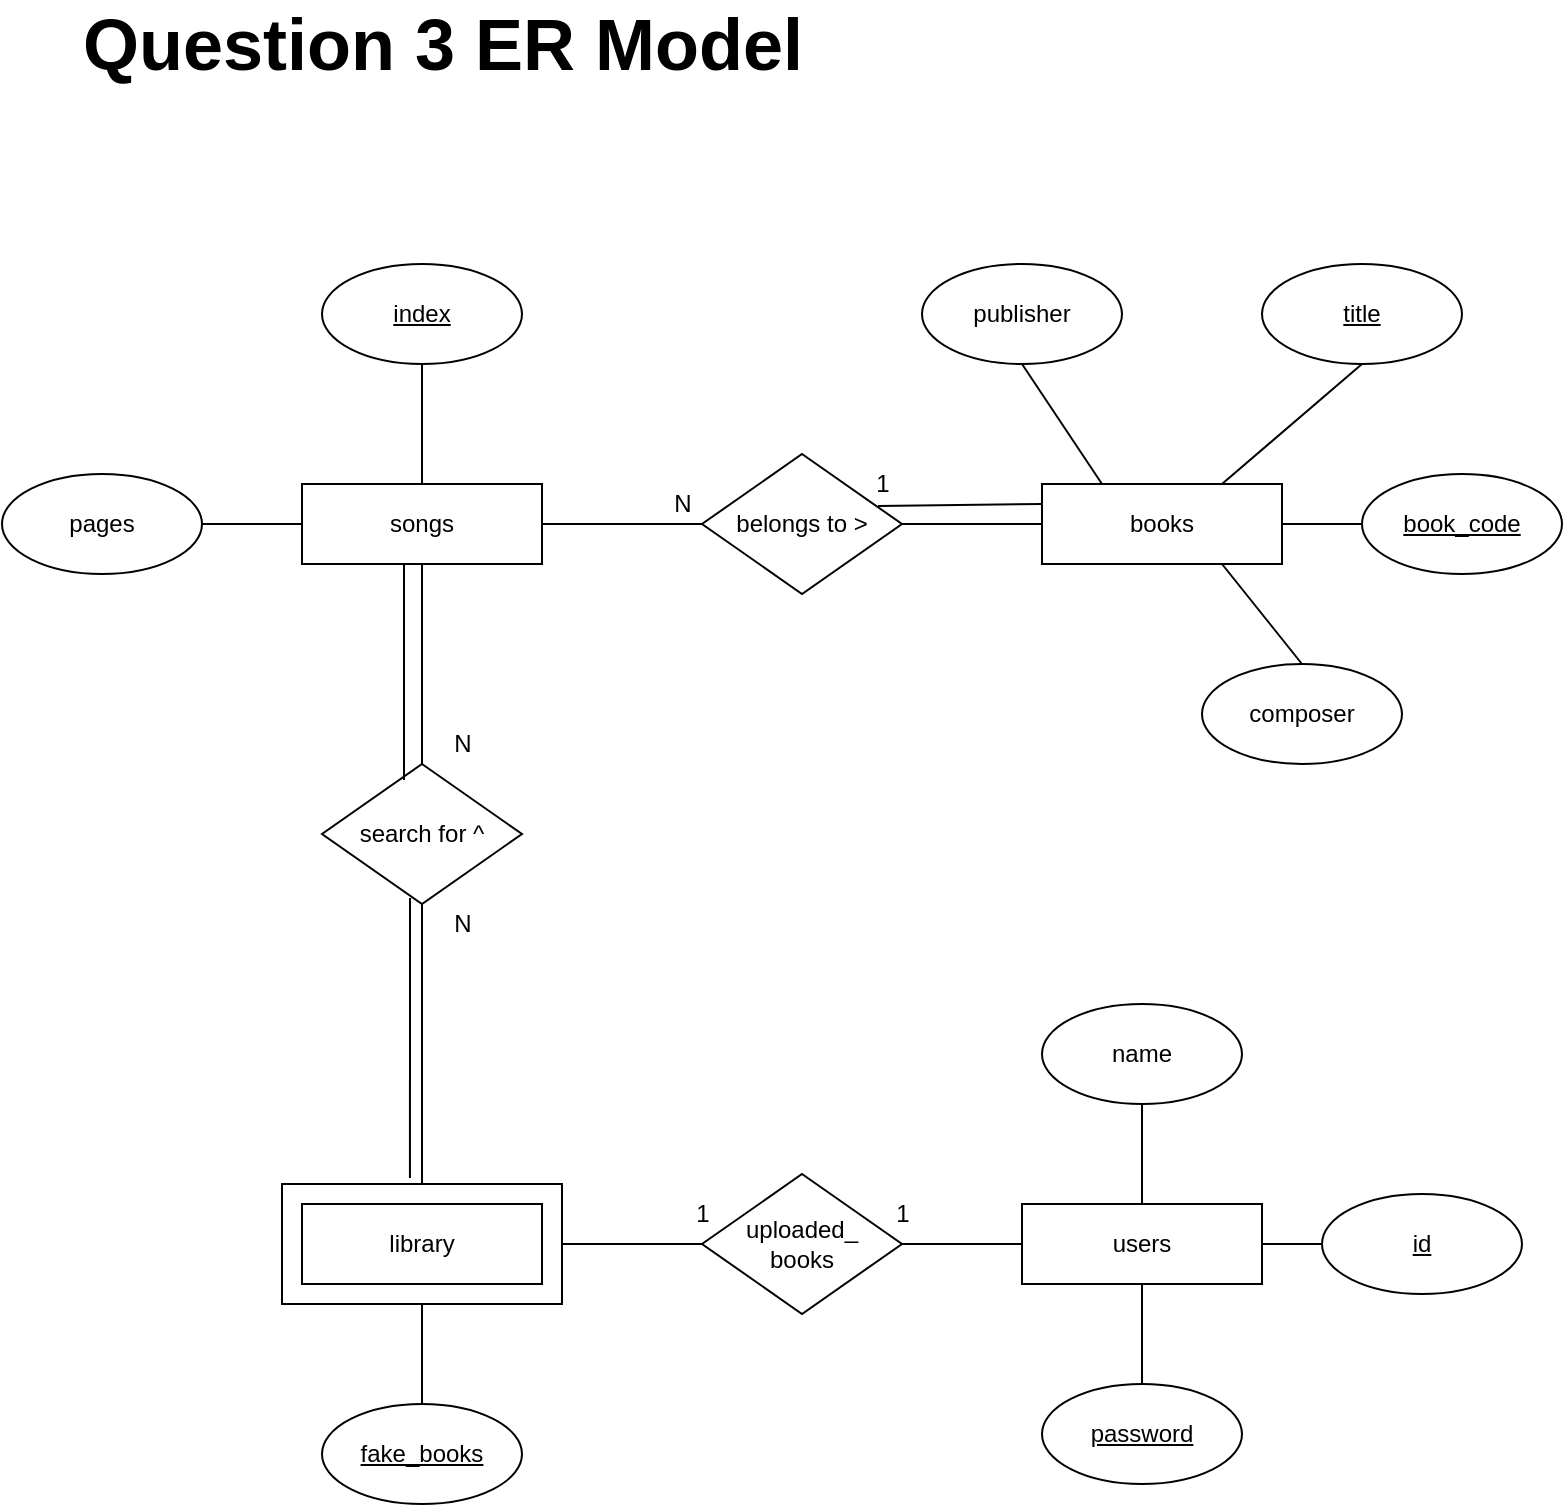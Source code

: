 <mxfile version="16.0.0" type="device"><diagram id="m1CZhG7wnd5cJYXy4G8y" name="Page-1"><mxGraphModel dx="1426" dy="712" grid="1" gridSize="10" guides="1" tooltips="1" connect="1" arrows="1" fold="1" page="1" pageScale="1" pageWidth="850" pageHeight="1100" math="0" shadow="0"><root><mxCell id="0"/><mxCell id="1" parent="0"/><mxCell id="ZtsNLhSdb-QbOQIa0WlB-12" value="" style="rounded=0;whiteSpace=wrap;html=1;" parent="1" vertex="1"><mxGeometry x="180" y="660" width="140" height="60" as="geometry"/></mxCell><mxCell id="ZtsNLhSdb-QbOQIa0WlB-1" value="songs" style="rounded=0;whiteSpace=wrap;html=1;" parent="1" vertex="1"><mxGeometry x="190" y="310" width="120" height="40" as="geometry"/></mxCell><mxCell id="ZtsNLhSdb-QbOQIa0WlB-2" value="&lt;u&gt;book_code&lt;/u&gt;" style="ellipse;whiteSpace=wrap;html=1;" parent="1" vertex="1"><mxGeometry x="720" y="305" width="100" height="50" as="geometry"/></mxCell><mxCell id="ZtsNLhSdb-QbOQIa0WlB-3" value="composer" style="ellipse;whiteSpace=wrap;html=1;" parent="1" vertex="1"><mxGeometry x="640" y="400" width="100" height="50" as="geometry"/></mxCell><mxCell id="ZtsNLhSdb-QbOQIa0WlB-4" value="publisher" style="ellipse;whiteSpace=wrap;html=1;" parent="1" vertex="1"><mxGeometry x="500" y="200" width="100" height="50" as="geometry"/></mxCell><mxCell id="ZtsNLhSdb-QbOQIa0WlB-5" value="&lt;u&gt;index&lt;/u&gt;" style="ellipse;whiteSpace=wrap;html=1;" parent="1" vertex="1"><mxGeometry x="200" y="200" width="100" height="50" as="geometry"/></mxCell><mxCell id="ZtsNLhSdb-QbOQIa0WlB-6" value="books" style="rounded=0;whiteSpace=wrap;html=1;" parent="1" vertex="1"><mxGeometry x="560" y="310" width="120" height="40" as="geometry"/></mxCell><mxCell id="ZtsNLhSdb-QbOQIa0WlB-7" value="&lt;u&gt;title&lt;/u&gt;" style="ellipse;whiteSpace=wrap;html=1;" parent="1" vertex="1"><mxGeometry x="670" y="200" width="100" height="50" as="geometry"/></mxCell><mxCell id="ZtsNLhSdb-QbOQIa0WlB-8" value="users" style="rounded=0;whiteSpace=wrap;html=1;" parent="1" vertex="1"><mxGeometry x="550" y="670" width="120" height="40" as="geometry"/></mxCell><mxCell id="ZtsNLhSdb-QbOQIa0WlB-9" value="&lt;u&gt;id&lt;/u&gt;" style="ellipse;whiteSpace=wrap;html=1;" parent="1" vertex="1"><mxGeometry x="700" y="665" width="100" height="50" as="geometry"/></mxCell><mxCell id="ZtsNLhSdb-QbOQIa0WlB-10" value="&lt;u&gt;password&lt;/u&gt;" style="ellipse;whiteSpace=wrap;html=1;" parent="1" vertex="1"><mxGeometry x="560" y="760" width="100" height="50" as="geometry"/></mxCell><mxCell id="ZtsNLhSdb-QbOQIa0WlB-11" value="library" style="rounded=0;whiteSpace=wrap;html=1;" parent="1" vertex="1"><mxGeometry x="190" y="670" width="120" height="40" as="geometry"/></mxCell><mxCell id="ZtsNLhSdb-QbOQIa0WlB-13" value="&lt;u&gt;fake_books&lt;/u&gt;" style="ellipse;whiteSpace=wrap;html=1;" parent="1" vertex="1"><mxGeometry x="200" y="770" width="100" height="50" as="geometry"/></mxCell><mxCell id="ZtsNLhSdb-QbOQIa0WlB-14" value="uploaded_&lt;br&gt;books" style="rhombus;whiteSpace=wrap;html=1;" parent="1" vertex="1"><mxGeometry x="390" y="655" width="100" height="70" as="geometry"/></mxCell><mxCell id="ZtsNLhSdb-QbOQIa0WlB-15" value="search for ^" style="rhombus;whiteSpace=wrap;html=1;" parent="1" vertex="1"><mxGeometry x="200" y="450" width="100" height="70" as="geometry"/></mxCell><mxCell id="ZtsNLhSdb-QbOQIa0WlB-16" value="name" style="ellipse;whiteSpace=wrap;html=1;" parent="1" vertex="1"><mxGeometry x="560" y="570" width="100" height="50" as="geometry"/></mxCell><mxCell id="ZtsNLhSdb-QbOQIa0WlB-17" value="" style="endArrow=none;html=1;rounded=0;entryX=0.5;entryY=0;entryDx=0;entryDy=0;exitX=0.5;exitY=1;exitDx=0;exitDy=0;" parent="1" source="ZtsNLhSdb-QbOQIa0WlB-16" target="ZtsNLhSdb-QbOQIa0WlB-8" edge="1"><mxGeometry width="50" height="50" relative="1" as="geometry"><mxPoint x="400" y="700" as="sourcePoint"/><mxPoint x="450" y="650" as="targetPoint"/></mxGeometry></mxCell><mxCell id="ZtsNLhSdb-QbOQIa0WlB-18" value="" style="endArrow=none;html=1;rounded=0;entryX=1;entryY=0.5;entryDx=0;entryDy=0;exitX=0;exitY=0.5;exitDx=0;exitDy=0;" parent="1" source="ZtsNLhSdb-QbOQIa0WlB-9" target="ZtsNLhSdb-QbOQIa0WlB-8" edge="1"><mxGeometry width="50" height="50" relative="1" as="geometry"><mxPoint x="620" y="630" as="sourcePoint"/><mxPoint x="620" y="680" as="targetPoint"/></mxGeometry></mxCell><mxCell id="ZtsNLhSdb-QbOQIa0WlB-19" value="" style="endArrow=none;html=1;rounded=0;entryX=0.5;entryY=0;entryDx=0;entryDy=0;exitX=0.5;exitY=1;exitDx=0;exitDy=0;" parent="1" source="ZtsNLhSdb-QbOQIa0WlB-8" target="ZtsNLhSdb-QbOQIa0WlB-10" edge="1"><mxGeometry width="50" height="50" relative="1" as="geometry"><mxPoint x="630" y="640" as="sourcePoint"/><mxPoint x="630" y="690" as="targetPoint"/></mxGeometry></mxCell><mxCell id="ZtsNLhSdb-QbOQIa0WlB-20" value="" style="endArrow=none;html=1;rounded=0;entryX=0;entryY=0.5;entryDx=0;entryDy=0;exitX=1;exitY=0.5;exitDx=0;exitDy=0;" parent="1" source="ZtsNLhSdb-QbOQIa0WlB-14" target="ZtsNLhSdb-QbOQIa0WlB-8" edge="1"><mxGeometry width="50" height="50" relative="1" as="geometry"><mxPoint x="640" y="650" as="sourcePoint"/><mxPoint x="640" y="700" as="targetPoint"/></mxGeometry></mxCell><mxCell id="ZtsNLhSdb-QbOQIa0WlB-21" value="" style="endArrow=none;html=1;rounded=0;entryX=0;entryY=0.5;entryDx=0;entryDy=0;exitX=1;exitY=0.5;exitDx=0;exitDy=0;" parent="1" source="ZtsNLhSdb-QbOQIa0WlB-12" target="ZtsNLhSdb-QbOQIa0WlB-14" edge="1"><mxGeometry width="50" height="50" relative="1" as="geometry"><mxPoint x="650" y="660" as="sourcePoint"/><mxPoint x="650" y="710" as="targetPoint"/></mxGeometry></mxCell><mxCell id="ZtsNLhSdb-QbOQIa0WlB-22" value="" style="endArrow=none;html=1;rounded=0;entryX=0.5;entryY=0;entryDx=0;entryDy=0;exitX=0.5;exitY=1;exitDx=0;exitDy=0;" parent="1" source="ZtsNLhSdb-QbOQIa0WlB-12" target="ZtsNLhSdb-QbOQIa0WlB-13" edge="1"><mxGeometry width="50" height="50" relative="1" as="geometry"><mxPoint x="660" y="670" as="sourcePoint"/><mxPoint x="660" y="720" as="targetPoint"/></mxGeometry></mxCell><mxCell id="ZtsNLhSdb-QbOQIa0WlB-23" value="1" style="text;html=1;align=center;verticalAlign=middle;resizable=0;points=[];autosize=1;strokeColor=none;fillColor=none;" parent="1" vertex="1"><mxGeometry x="480" y="665" width="20" height="20" as="geometry"/></mxCell><mxCell id="ZtsNLhSdb-QbOQIa0WlB-24" value="1" style="text;html=1;align=center;verticalAlign=middle;resizable=0;points=[];autosize=1;strokeColor=none;fillColor=none;" parent="1" vertex="1"><mxGeometry x="380" y="665" width="20" height="20" as="geometry"/></mxCell><mxCell id="ZtsNLhSdb-QbOQIa0WlB-25" value="" style="endArrow=none;html=1;rounded=0;entryX=0.5;entryY=0;entryDx=0;entryDy=0;exitX=0.5;exitY=1;exitDx=0;exitDy=0;" parent="1" source="ZtsNLhSdb-QbOQIa0WlB-15" target="ZtsNLhSdb-QbOQIa0WlB-12" edge="1"><mxGeometry width="50" height="50" relative="1" as="geometry"><mxPoint x="260" y="730" as="sourcePoint"/><mxPoint x="260" y="780" as="targetPoint"/></mxGeometry></mxCell><mxCell id="ZtsNLhSdb-QbOQIa0WlB-26" value="" style="endArrow=none;html=1;rounded=0;exitX=0.5;exitY=1;exitDx=0;exitDy=0;entryX=0.5;entryY=0;entryDx=0;entryDy=0;" parent="1" source="ZtsNLhSdb-QbOQIa0WlB-1" target="ZtsNLhSdb-QbOQIa0WlB-15" edge="1"><mxGeometry width="50" height="50" relative="1" as="geometry"><mxPoint x="260" y="530" as="sourcePoint"/><mxPoint x="170" y="430" as="targetPoint"/></mxGeometry></mxCell><mxCell id="ZtsNLhSdb-QbOQIa0WlB-27" value="" style="endArrow=none;html=1;rounded=0;entryX=0;entryY=0.5;entryDx=0;entryDy=0;exitX=1;exitY=0.5;exitDx=0;exitDy=0;" parent="1" source="ZtsNLhSdb-QbOQIa0WlB-6" target="ZtsNLhSdb-QbOQIa0WlB-2" edge="1"><mxGeometry width="50" height="50" relative="1" as="geometry"><mxPoint x="620" y="630" as="sourcePoint"/><mxPoint x="620" y="680" as="targetPoint"/></mxGeometry></mxCell><mxCell id="ZtsNLhSdb-QbOQIa0WlB-28" value="" style="endArrow=none;html=1;rounded=0;entryX=0.5;entryY=1;entryDx=0;entryDy=0;exitX=0.75;exitY=0;exitDx=0;exitDy=0;" parent="1" source="ZtsNLhSdb-QbOQIa0WlB-6" target="ZtsNLhSdb-QbOQIa0WlB-7" edge="1"><mxGeometry width="50" height="50" relative="1" as="geometry"><mxPoint x="690" y="340" as="sourcePoint"/><mxPoint x="730" y="340" as="targetPoint"/></mxGeometry></mxCell><mxCell id="ZtsNLhSdb-QbOQIa0WlB-29" value="" style="endArrow=none;html=1;rounded=0;entryX=0.5;entryY=1;entryDx=0;entryDy=0;exitX=0.25;exitY=0;exitDx=0;exitDy=0;" parent="1" source="ZtsNLhSdb-QbOQIa0WlB-6" target="ZtsNLhSdb-QbOQIa0WlB-4" edge="1"><mxGeometry width="50" height="50" relative="1" as="geometry"><mxPoint x="660" y="320" as="sourcePoint"/><mxPoint x="730" y="260" as="targetPoint"/></mxGeometry></mxCell><mxCell id="ZtsNLhSdb-QbOQIa0WlB-31" value="" style="endArrow=none;html=1;rounded=0;entryX=0.5;entryY=0;entryDx=0;entryDy=0;exitX=0.75;exitY=1;exitDx=0;exitDy=0;" parent="1" source="ZtsNLhSdb-QbOQIa0WlB-6" target="ZtsNLhSdb-QbOQIa0WlB-3" edge="1"><mxGeometry width="50" height="50" relative="1" as="geometry"><mxPoint x="660" y="320" as="sourcePoint"/><mxPoint x="730" y="260" as="targetPoint"/></mxGeometry></mxCell><mxCell id="ZtsNLhSdb-QbOQIa0WlB-32" value="" style="endArrow=none;html=1;rounded=0;entryX=0.5;entryY=0;entryDx=0;entryDy=0;exitX=0.5;exitY=1;exitDx=0;exitDy=0;" parent="1" source="ZtsNLhSdb-QbOQIa0WlB-5" target="ZtsNLhSdb-QbOQIa0WlB-1" edge="1"><mxGeometry width="50" height="50" relative="1" as="geometry"><mxPoint x="600" y="320" as="sourcePoint"/><mxPoint x="560" y="260" as="targetPoint"/></mxGeometry></mxCell><mxCell id="ZtsNLhSdb-QbOQIa0WlB-33" value="N" style="text;html=1;align=center;verticalAlign=middle;resizable=0;points=[];autosize=1;strokeColor=none;fillColor=none;" parent="1" vertex="1"><mxGeometry x="260" y="430" width="20" height="20" as="geometry"/></mxCell><mxCell id="ZtsNLhSdb-QbOQIa0WlB-34" value="N" style="text;html=1;align=center;verticalAlign=middle;resizable=0;points=[];autosize=1;strokeColor=none;fillColor=none;" parent="1" vertex="1"><mxGeometry x="260" y="520" width="20" height="20" as="geometry"/></mxCell><mxCell id="ZtsNLhSdb-QbOQIa0WlB-36" value="pages" style="ellipse;whiteSpace=wrap;html=1;" parent="1" vertex="1"><mxGeometry x="40" y="305" width="100" height="50" as="geometry"/></mxCell><mxCell id="ZtsNLhSdb-QbOQIa0WlB-37" value="" style="endArrow=none;html=1;rounded=0;entryX=0;entryY=0.5;entryDx=0;entryDy=0;exitX=1;exitY=0.5;exitDx=0;exitDy=0;" parent="1" source="ZtsNLhSdb-QbOQIa0WlB-36" target="ZtsNLhSdb-QbOQIa0WlB-1" edge="1"><mxGeometry width="50" height="50" relative="1" as="geometry"><mxPoint x="260" y="260" as="sourcePoint"/><mxPoint x="260" y="320" as="targetPoint"/></mxGeometry></mxCell><mxCell id="ZtsNLhSdb-QbOQIa0WlB-38" value="belongs to &amp;gt;" style="rhombus;whiteSpace=wrap;html=1;" parent="1" vertex="1"><mxGeometry x="390" y="295" width="100" height="70" as="geometry"/></mxCell><mxCell id="ZtsNLhSdb-QbOQIa0WlB-39" value="" style="endArrow=none;html=1;rounded=0;entryX=1;entryY=0.5;entryDx=0;entryDy=0;exitX=0;exitY=0.5;exitDx=0;exitDy=0;" parent="1" source="ZtsNLhSdb-QbOQIa0WlB-6" target="ZtsNLhSdb-QbOQIa0WlB-38" edge="1"><mxGeometry width="50" height="50" relative="1" as="geometry"><mxPoint x="260" y="260" as="sourcePoint"/><mxPoint x="260" y="320" as="targetPoint"/></mxGeometry></mxCell><mxCell id="ZtsNLhSdb-QbOQIa0WlB-40" value="" style="endArrow=none;html=1;rounded=0;exitX=0;exitY=0.5;exitDx=0;exitDy=0;entryX=1;entryY=0.5;entryDx=0;entryDy=0;" parent="1" source="ZtsNLhSdb-QbOQIa0WlB-38" target="ZtsNLhSdb-QbOQIa0WlB-1" edge="1"><mxGeometry width="50" height="50" relative="1" as="geometry"><mxPoint x="270" y="270" as="sourcePoint"/><mxPoint x="330" y="330" as="targetPoint"/></mxGeometry></mxCell><mxCell id="ZtsNLhSdb-QbOQIa0WlB-41" value="" style="endArrow=none;html=1;rounded=0;exitX=0.44;exitY=0.957;exitDx=0;exitDy=0;entryX=0.457;entryY=-0.05;entryDx=0;entryDy=0;entryPerimeter=0;exitPerimeter=0;" parent="1" source="ZtsNLhSdb-QbOQIa0WlB-15" target="ZtsNLhSdb-QbOQIa0WlB-12" edge="1"><mxGeometry width="50" height="50" relative="1" as="geometry"><mxPoint x="260" y="360" as="sourcePoint"/><mxPoint x="260" y="460" as="targetPoint"/></mxGeometry></mxCell><mxCell id="ZtsNLhSdb-QbOQIa0WlB-42" value="" style="endArrow=none;html=1;rounded=0;entryX=0.41;entryY=0.114;entryDx=0;entryDy=0;entryPerimeter=0;" parent="1" target="ZtsNLhSdb-QbOQIa0WlB-15" edge="1"><mxGeometry width="50" height="50" relative="1" as="geometry"><mxPoint x="241" y="350" as="sourcePoint"/><mxPoint x="270" y="470" as="targetPoint"/></mxGeometry></mxCell><mxCell id="ZtsNLhSdb-QbOQIa0WlB-43" value="" style="endArrow=none;html=1;rounded=0;entryX=0;entryY=0.25;entryDx=0;entryDy=0;exitX=0.88;exitY=0.371;exitDx=0;exitDy=0;exitPerimeter=0;" parent="1" source="ZtsNLhSdb-QbOQIa0WlB-38" target="ZtsNLhSdb-QbOQIa0WlB-6" edge="1"><mxGeometry width="50" height="50" relative="1" as="geometry"><mxPoint x="310" y="322" as="sourcePoint"/><mxPoint x="280" y="480" as="targetPoint"/></mxGeometry></mxCell><mxCell id="ZtsNLhSdb-QbOQIa0WlB-44" value="N" style="text;html=1;align=center;verticalAlign=middle;resizable=0;points=[];autosize=1;strokeColor=none;fillColor=none;" parent="1" vertex="1"><mxGeometry x="370" y="310" width="20" height="20" as="geometry"/></mxCell><mxCell id="ZtsNLhSdb-QbOQIa0WlB-45" value="1" style="text;html=1;align=center;verticalAlign=middle;resizable=0;points=[];autosize=1;strokeColor=none;fillColor=none;" parent="1" vertex="1"><mxGeometry x="470" y="300" width="20" height="20" as="geometry"/></mxCell><mxCell id="ZtsNLhSdb-QbOQIa0WlB-46" value="&lt;b&gt;&lt;font style=&quot;font-size: 36px&quot;&gt;Question 3 ER Model&lt;/font&gt;&lt;/b&gt;" style="text;html=1;align=center;verticalAlign=middle;resizable=0;points=[];autosize=1;strokeColor=none;fillColor=none;" parent="1" vertex="1"><mxGeometry x="70" y="75" width="380" height="30" as="geometry"/></mxCell></root></mxGraphModel></diagram></mxfile>